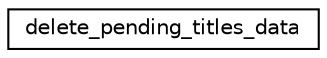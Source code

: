 digraph "Graphical Class Hierarchy"
{
  edge [fontname="Helvetica",fontsize="10",labelfontname="Helvetica",labelfontsize="10"];
  node [fontname="Helvetica",fontsize="10",shape=record];
  rankdir="LR";
  Node1 [label="delete_pending_titles_data",height=0.2,width=0.4,color="black", fillcolor="white", style="filled",URL="$structdelete__pending__titles__data.html"];
}
